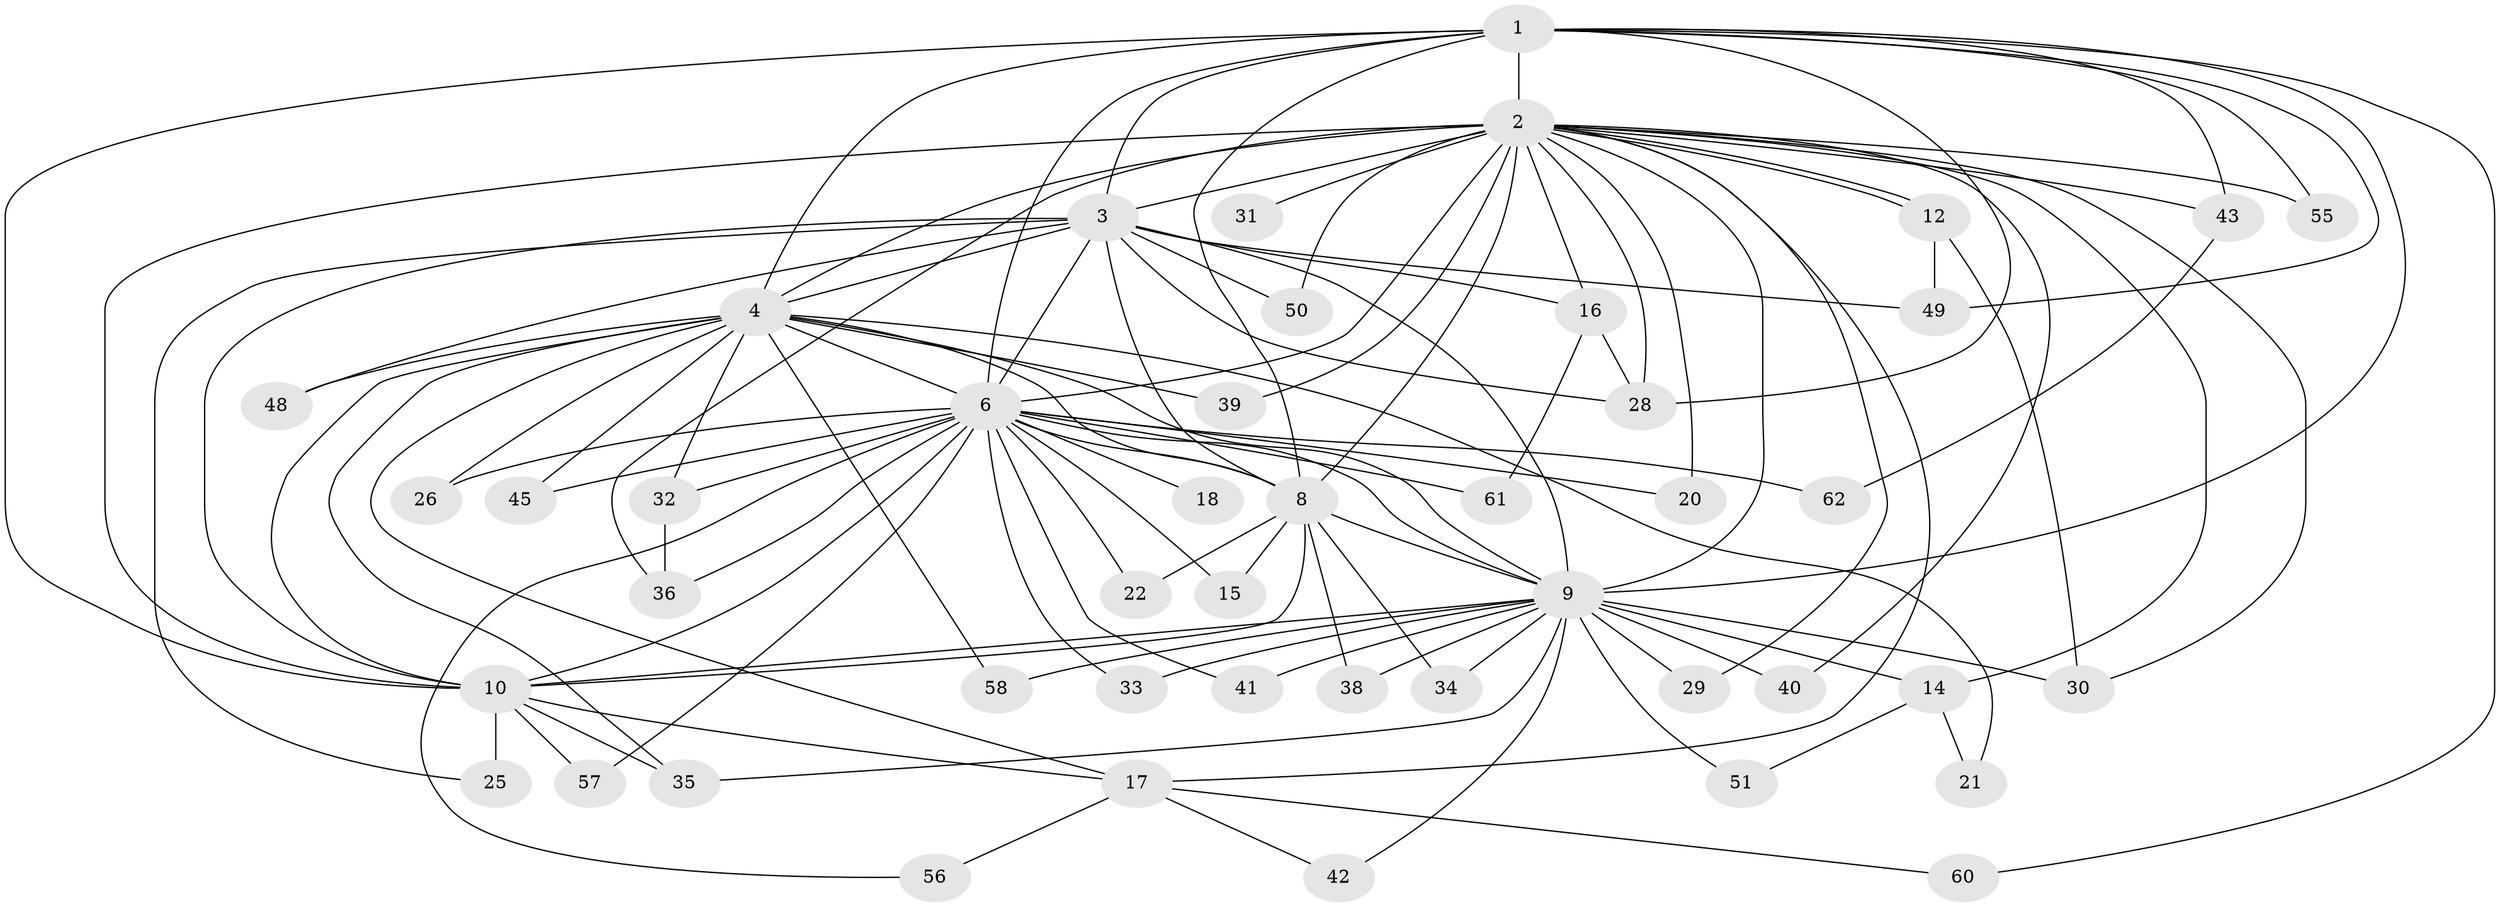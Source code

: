 // Generated by graph-tools (version 1.1) at 2025/51/02/27/25 19:51:48]
// undirected, 46 vertices, 109 edges
graph export_dot {
graph [start="1"]
  node [color=gray90,style=filled];
  1 [super="+27"];
  2 [super="+5"];
  3 [super="+23"];
  4 [super="+24"];
  6 [super="+7"];
  8 [super="+13"];
  9 [super="+11"];
  10 [super="+37"];
  12;
  14 [super="+19"];
  15;
  16 [super="+46"];
  17;
  18 [super="+54"];
  20;
  21;
  22;
  25;
  26;
  28 [super="+53"];
  29;
  30 [super="+52"];
  31;
  32 [super="+47"];
  33;
  34;
  35 [super="+44"];
  36;
  38;
  39;
  40;
  41;
  42;
  43;
  45;
  48;
  49 [super="+59"];
  50;
  51;
  55;
  56;
  57;
  58;
  60;
  61;
  62;
  1 -- 2 [weight=2];
  1 -- 3;
  1 -- 4;
  1 -- 6 [weight=3];
  1 -- 8;
  1 -- 9;
  1 -- 10;
  1 -- 28;
  1 -- 43;
  1 -- 55;
  1 -- 60;
  1 -- 49;
  2 -- 3 [weight=2];
  2 -- 4 [weight=2];
  2 -- 6 [weight=4];
  2 -- 8 [weight=2];
  2 -- 9 [weight=3];
  2 -- 10 [weight=2];
  2 -- 12;
  2 -- 12;
  2 -- 16;
  2 -- 17;
  2 -- 30;
  2 -- 31 [weight=2];
  2 -- 36;
  2 -- 40;
  2 -- 50;
  2 -- 39;
  2 -- 43;
  2 -- 20;
  2 -- 55;
  2 -- 29;
  2 -- 14;
  2 -- 28;
  3 -- 4;
  3 -- 6 [weight=2];
  3 -- 8;
  3 -- 9 [weight=2];
  3 -- 10;
  3 -- 16;
  3 -- 25;
  3 -- 28;
  3 -- 48;
  3 -- 49;
  3 -- 50;
  4 -- 6 [weight=2];
  4 -- 8;
  4 -- 9;
  4 -- 10;
  4 -- 21;
  4 -- 26;
  4 -- 32;
  4 -- 35;
  4 -- 39;
  4 -- 45;
  4 -- 48;
  4 -- 17;
  4 -- 58;
  6 -- 8 [weight=2];
  6 -- 9 [weight=2];
  6 -- 10 [weight=3];
  6 -- 18 [weight=3];
  6 -- 32;
  6 -- 33;
  6 -- 45;
  6 -- 62;
  6 -- 15;
  6 -- 20;
  6 -- 22;
  6 -- 26;
  6 -- 36;
  6 -- 41;
  6 -- 56;
  6 -- 57;
  6 -- 61;
  8 -- 9 [weight=2];
  8 -- 10;
  8 -- 15;
  8 -- 22;
  8 -- 34;
  8 -- 38;
  9 -- 10;
  9 -- 14 [weight=2];
  9 -- 29;
  9 -- 33;
  9 -- 34;
  9 -- 40;
  9 -- 41;
  9 -- 51;
  9 -- 30;
  9 -- 58;
  9 -- 38;
  9 -- 42;
  9 -- 35;
  10 -- 17;
  10 -- 25;
  10 -- 35;
  10 -- 57;
  12 -- 30;
  12 -- 49;
  14 -- 51;
  14 -- 21;
  16 -- 61;
  16 -- 28;
  17 -- 42;
  17 -- 56;
  17 -- 60;
  32 -- 36;
  43 -- 62;
}

